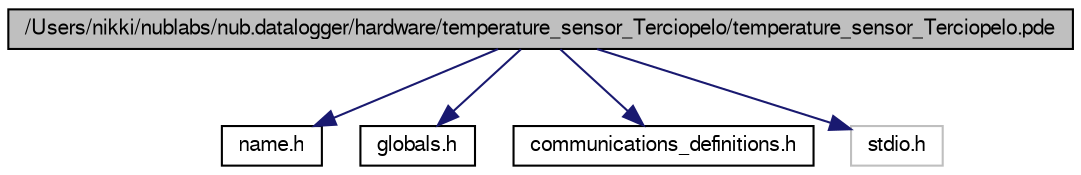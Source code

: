 digraph G
{
  edge [fontname="FreeSans",fontsize=10,labelfontname="FreeSans",labelfontsize=10];
  node [fontname="FreeSans",fontsize=10,shape=record];
  Node1 [label="/Users/nikki/nublabs/nub.datalogger/hardware/temperature_sensor_Terciopelo/temperature_sensor_Terciopelo.pde",height=0.2,width=0.4,color="black", fillcolor="grey75", style="filled" fontcolor="black"];
  Node1 -> Node2 [color="midnightblue",fontsize=10,style="solid"];
  Node2 [label="name.h",height=0.2,width=0.4,color="black", fillcolor="white", style="filled",URL="$name_8h.html"];
  Node1 -> Node3 [color="midnightblue",fontsize=10,style="solid"];
  Node3 [label="globals.h",height=0.2,width=0.4,color="black", fillcolor="white", style="filled",URL="$globals_8h.html"];
  Node1 -> Node4 [color="midnightblue",fontsize=10,style="solid"];
  Node4 [label="communications_definitions.h",height=0.2,width=0.4,color="black", fillcolor="white", style="filled",URL="$communications__definitions_8h.html"];
  Node1 -> Node5 [color="midnightblue",fontsize=10,style="solid"];
  Node5 [label="stdio.h",height=0.2,width=0.4,color="grey75", fillcolor="white", style="filled"];
}
